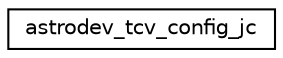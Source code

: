 digraph "Graphical Class Hierarchy"
{
 // INTERACTIVE_SVG=YES
  edge [fontname="Helvetica",fontsize="10",labelfontname="Helvetica",labelfontsize="10"];
  node [fontname="Helvetica",fontsize="10",shape=record];
  rankdir="LR";
  Node0 [label="astrodev_tcv_config_jc",height=0.2,width=0.4,color="black", fillcolor="white", style="filled",URL="$structastrodev__tcv__config__jc.html"];
}
